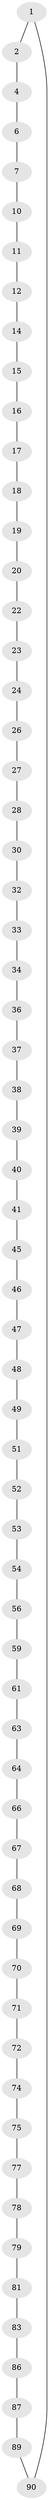 // original degree distribution, {2: 1.0}
// Generated by graph-tools (version 1.1) at 2025/20/03/04/25 18:20:26]
// undirected, 63 vertices, 63 edges
graph export_dot {
graph [start="1"]
  node [color=gray90,style=filled];
  1;
  2 [super="+3"];
  4 [super="+5"];
  6;
  7 [super="+8"];
  10;
  11;
  12 [super="+13"];
  14;
  15;
  16;
  17;
  18;
  19;
  20 [super="+21"];
  22;
  23;
  24 [super="+25"];
  26;
  27;
  28 [super="+29"];
  30 [super="+31"];
  32;
  33;
  34 [super="+35"];
  36;
  37;
  38;
  39;
  40;
  41 [super="+42"];
  45;
  46;
  47;
  48;
  49 [super="+50"];
  51;
  52;
  53;
  54 [super="+55"];
  56 [super="+57"];
  59 [super="+60"];
  61 [super="+62"];
  63;
  64 [super="+65"];
  66;
  67;
  68;
  69;
  70;
  71;
  72 [super="+73"];
  74;
  75 [super="+76"];
  77;
  78;
  79 [super="+80"];
  81 [super="+82"];
  83 [super="+84"];
  86;
  87 [super="+88"];
  89;
  90 [super="+91"];
  1 -- 2;
  1 -- 90;
  2 -- 4;
  4 -- 6;
  6 -- 7;
  7 -- 10;
  10 -- 11;
  11 -- 12;
  12 -- 14;
  14 -- 15;
  15 -- 16;
  16 -- 17;
  17 -- 18;
  18 -- 19;
  19 -- 20;
  20 -- 22;
  22 -- 23;
  23 -- 24;
  24 -- 26;
  26 -- 27;
  27 -- 28;
  28 -- 30;
  30 -- 32;
  32 -- 33;
  33 -- 34;
  34 -- 36;
  36 -- 37;
  37 -- 38;
  38 -- 39;
  39 -- 40;
  40 -- 41;
  41 -- 45;
  45 -- 46;
  46 -- 47;
  47 -- 48;
  48 -- 49;
  49 -- 51;
  51 -- 52;
  52 -- 53;
  53 -- 54;
  54 -- 56;
  56 -- 59;
  59 -- 61;
  61 -- 63;
  63 -- 64;
  64 -- 66;
  66 -- 67;
  67 -- 68;
  68 -- 69;
  69 -- 70;
  70 -- 71;
  71 -- 72;
  72 -- 74;
  74 -- 75;
  75 -- 77;
  77 -- 78;
  78 -- 79;
  79 -- 81;
  81 -- 83;
  83 -- 86;
  86 -- 87;
  87 -- 89;
  89 -- 90;
}
